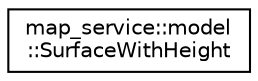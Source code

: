 digraph "Graphical Class Hierarchy"
{
 // LATEX_PDF_SIZE
  edge [fontname="Helvetica",fontsize="10",labelfontname="Helvetica",labelfontsize="10"];
  node [fontname="Helvetica",fontsize="10",shape=record];
  rankdir="LR";
  Node0 [label="map_service::model\l::SurfaceWithHeight",height=0.2,width=0.4,color="black", fillcolor="white", style="filled",URL="$structmap__service_1_1model_1_1SurfaceWithHeight.html",tooltip="Data structure representing a 3D surface with a specified height."];
}
